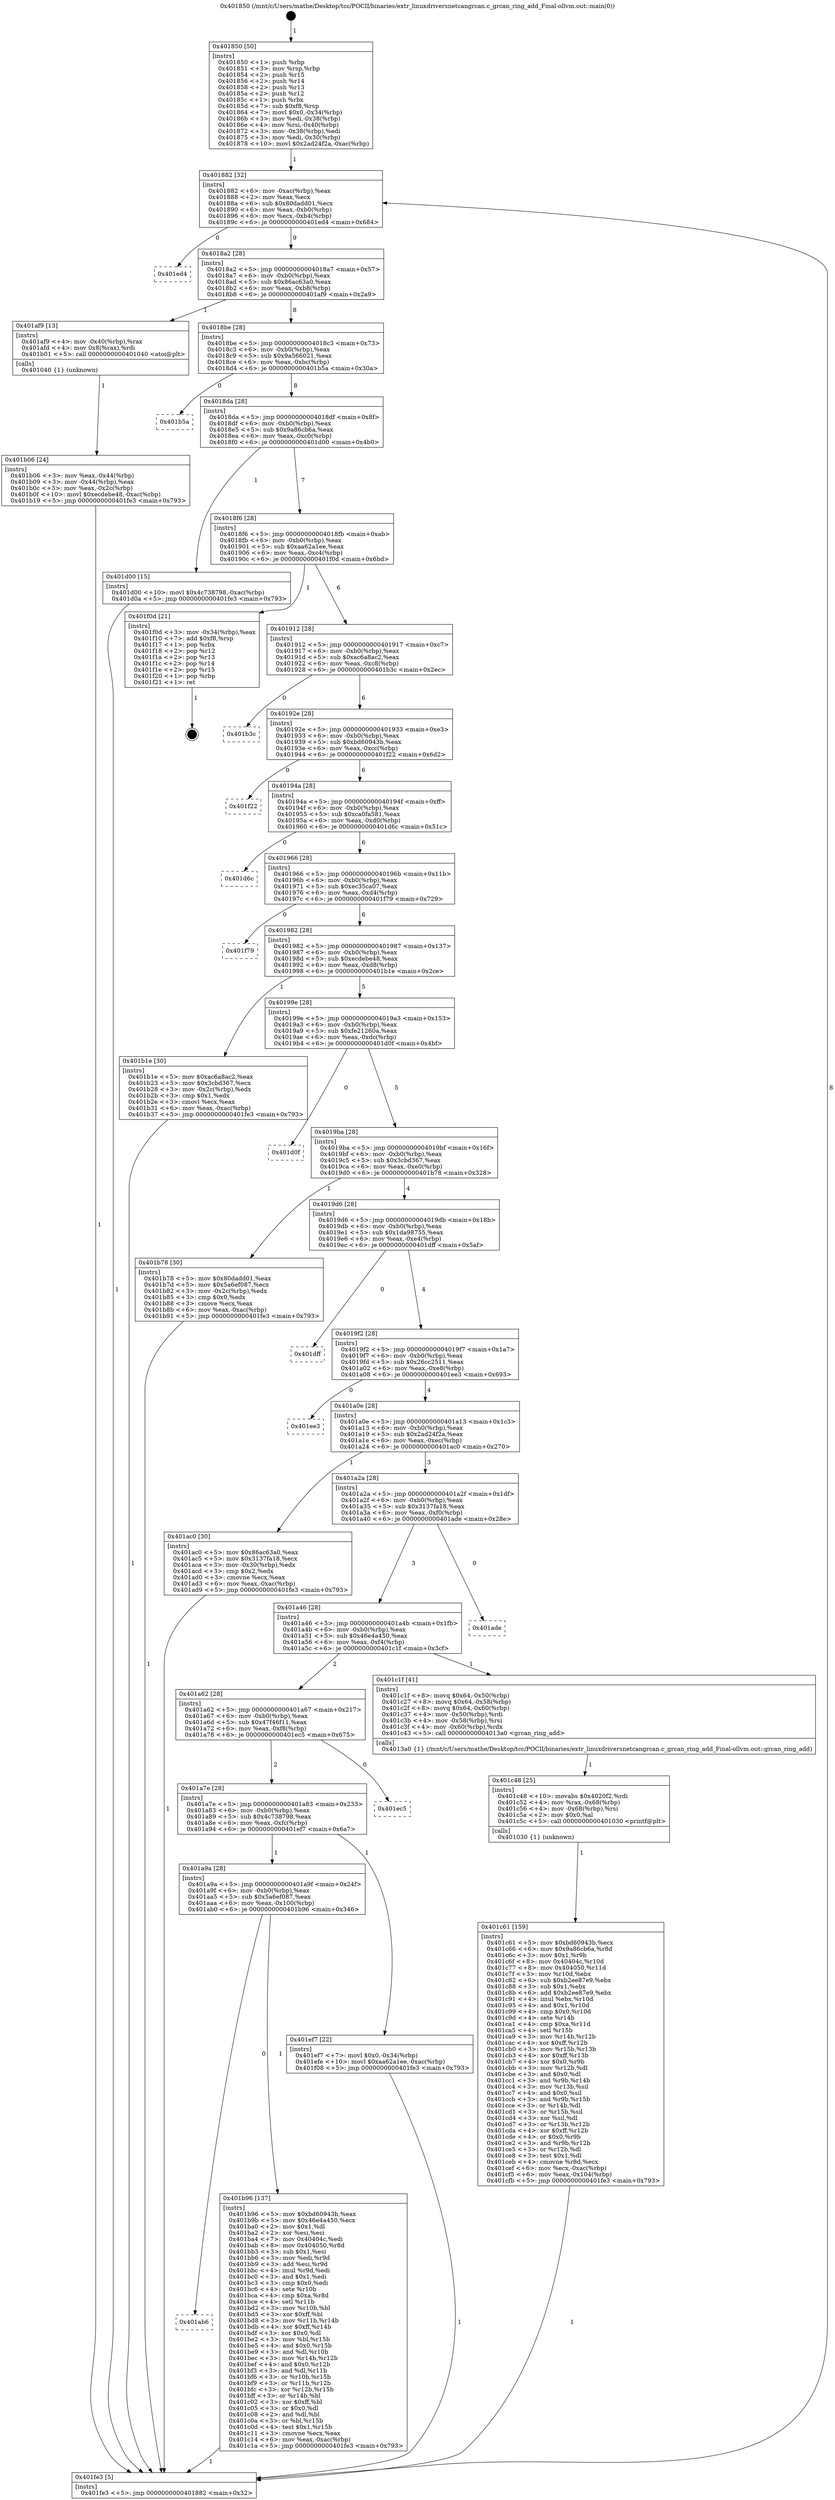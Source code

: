 digraph "0x401850" {
  label = "0x401850 (/mnt/c/Users/mathe/Desktop/tcc/POCII/binaries/extr_linuxdriversnetcangrcan.c_grcan_ring_add_Final-ollvm.out::main(0))"
  labelloc = "t"
  node[shape=record]

  Entry [label="",width=0.3,height=0.3,shape=circle,fillcolor=black,style=filled]
  "0x401882" [label="{
     0x401882 [32]\l
     | [instrs]\l
     &nbsp;&nbsp;0x401882 \<+6\>: mov -0xac(%rbp),%eax\l
     &nbsp;&nbsp;0x401888 \<+2\>: mov %eax,%ecx\l
     &nbsp;&nbsp;0x40188a \<+6\>: sub $0x80dadd01,%ecx\l
     &nbsp;&nbsp;0x401890 \<+6\>: mov %eax,-0xb0(%rbp)\l
     &nbsp;&nbsp;0x401896 \<+6\>: mov %ecx,-0xb4(%rbp)\l
     &nbsp;&nbsp;0x40189c \<+6\>: je 0000000000401ed4 \<main+0x684\>\l
  }"]
  "0x401ed4" [label="{
     0x401ed4\l
  }", style=dashed]
  "0x4018a2" [label="{
     0x4018a2 [28]\l
     | [instrs]\l
     &nbsp;&nbsp;0x4018a2 \<+5\>: jmp 00000000004018a7 \<main+0x57\>\l
     &nbsp;&nbsp;0x4018a7 \<+6\>: mov -0xb0(%rbp),%eax\l
     &nbsp;&nbsp;0x4018ad \<+5\>: sub $0x86ac63a0,%eax\l
     &nbsp;&nbsp;0x4018b2 \<+6\>: mov %eax,-0xb8(%rbp)\l
     &nbsp;&nbsp;0x4018b8 \<+6\>: je 0000000000401af9 \<main+0x2a9\>\l
  }"]
  Exit [label="",width=0.3,height=0.3,shape=circle,fillcolor=black,style=filled,peripheries=2]
  "0x401af9" [label="{
     0x401af9 [13]\l
     | [instrs]\l
     &nbsp;&nbsp;0x401af9 \<+4\>: mov -0x40(%rbp),%rax\l
     &nbsp;&nbsp;0x401afd \<+4\>: mov 0x8(%rax),%rdi\l
     &nbsp;&nbsp;0x401b01 \<+5\>: call 0000000000401040 \<atoi@plt\>\l
     | [calls]\l
     &nbsp;&nbsp;0x401040 \{1\} (unknown)\l
  }"]
  "0x4018be" [label="{
     0x4018be [28]\l
     | [instrs]\l
     &nbsp;&nbsp;0x4018be \<+5\>: jmp 00000000004018c3 \<main+0x73\>\l
     &nbsp;&nbsp;0x4018c3 \<+6\>: mov -0xb0(%rbp),%eax\l
     &nbsp;&nbsp;0x4018c9 \<+5\>: sub $0x9a566021,%eax\l
     &nbsp;&nbsp;0x4018ce \<+6\>: mov %eax,-0xbc(%rbp)\l
     &nbsp;&nbsp;0x4018d4 \<+6\>: je 0000000000401b5a \<main+0x30a\>\l
  }"]
  "0x401c61" [label="{
     0x401c61 [159]\l
     | [instrs]\l
     &nbsp;&nbsp;0x401c61 \<+5\>: mov $0xbd60943b,%ecx\l
     &nbsp;&nbsp;0x401c66 \<+6\>: mov $0x9a86cb6a,%r8d\l
     &nbsp;&nbsp;0x401c6c \<+3\>: mov $0x1,%r9b\l
     &nbsp;&nbsp;0x401c6f \<+8\>: mov 0x40404c,%r10d\l
     &nbsp;&nbsp;0x401c77 \<+8\>: mov 0x404050,%r11d\l
     &nbsp;&nbsp;0x401c7f \<+3\>: mov %r10d,%ebx\l
     &nbsp;&nbsp;0x401c82 \<+6\>: sub $0xb2ee87e9,%ebx\l
     &nbsp;&nbsp;0x401c88 \<+3\>: sub $0x1,%ebx\l
     &nbsp;&nbsp;0x401c8b \<+6\>: add $0xb2ee87e9,%ebx\l
     &nbsp;&nbsp;0x401c91 \<+4\>: imul %ebx,%r10d\l
     &nbsp;&nbsp;0x401c95 \<+4\>: and $0x1,%r10d\l
     &nbsp;&nbsp;0x401c99 \<+4\>: cmp $0x0,%r10d\l
     &nbsp;&nbsp;0x401c9d \<+4\>: sete %r14b\l
     &nbsp;&nbsp;0x401ca1 \<+4\>: cmp $0xa,%r11d\l
     &nbsp;&nbsp;0x401ca5 \<+4\>: setl %r15b\l
     &nbsp;&nbsp;0x401ca9 \<+3\>: mov %r14b,%r12b\l
     &nbsp;&nbsp;0x401cac \<+4\>: xor $0xff,%r12b\l
     &nbsp;&nbsp;0x401cb0 \<+3\>: mov %r15b,%r13b\l
     &nbsp;&nbsp;0x401cb3 \<+4\>: xor $0xff,%r13b\l
     &nbsp;&nbsp;0x401cb7 \<+4\>: xor $0x0,%r9b\l
     &nbsp;&nbsp;0x401cbb \<+3\>: mov %r12b,%dl\l
     &nbsp;&nbsp;0x401cbe \<+3\>: and $0x0,%dl\l
     &nbsp;&nbsp;0x401cc1 \<+3\>: and %r9b,%r14b\l
     &nbsp;&nbsp;0x401cc4 \<+3\>: mov %r13b,%sil\l
     &nbsp;&nbsp;0x401cc7 \<+4\>: and $0x0,%sil\l
     &nbsp;&nbsp;0x401ccb \<+3\>: and %r9b,%r15b\l
     &nbsp;&nbsp;0x401cce \<+3\>: or %r14b,%dl\l
     &nbsp;&nbsp;0x401cd1 \<+3\>: or %r15b,%sil\l
     &nbsp;&nbsp;0x401cd4 \<+3\>: xor %sil,%dl\l
     &nbsp;&nbsp;0x401cd7 \<+3\>: or %r13b,%r12b\l
     &nbsp;&nbsp;0x401cda \<+4\>: xor $0xff,%r12b\l
     &nbsp;&nbsp;0x401cde \<+4\>: or $0x0,%r9b\l
     &nbsp;&nbsp;0x401ce2 \<+3\>: and %r9b,%r12b\l
     &nbsp;&nbsp;0x401ce5 \<+3\>: or %r12b,%dl\l
     &nbsp;&nbsp;0x401ce8 \<+3\>: test $0x1,%dl\l
     &nbsp;&nbsp;0x401ceb \<+4\>: cmovne %r8d,%ecx\l
     &nbsp;&nbsp;0x401cef \<+6\>: mov %ecx,-0xac(%rbp)\l
     &nbsp;&nbsp;0x401cf5 \<+6\>: mov %eax,-0x104(%rbp)\l
     &nbsp;&nbsp;0x401cfb \<+5\>: jmp 0000000000401fe3 \<main+0x793\>\l
  }"]
  "0x401b5a" [label="{
     0x401b5a\l
  }", style=dashed]
  "0x4018da" [label="{
     0x4018da [28]\l
     | [instrs]\l
     &nbsp;&nbsp;0x4018da \<+5\>: jmp 00000000004018df \<main+0x8f\>\l
     &nbsp;&nbsp;0x4018df \<+6\>: mov -0xb0(%rbp),%eax\l
     &nbsp;&nbsp;0x4018e5 \<+5\>: sub $0x9a86cb6a,%eax\l
     &nbsp;&nbsp;0x4018ea \<+6\>: mov %eax,-0xc0(%rbp)\l
     &nbsp;&nbsp;0x4018f0 \<+6\>: je 0000000000401d00 \<main+0x4b0\>\l
  }"]
  "0x401c48" [label="{
     0x401c48 [25]\l
     | [instrs]\l
     &nbsp;&nbsp;0x401c48 \<+10\>: movabs $0x4020f2,%rdi\l
     &nbsp;&nbsp;0x401c52 \<+4\>: mov %rax,-0x68(%rbp)\l
     &nbsp;&nbsp;0x401c56 \<+4\>: mov -0x68(%rbp),%rsi\l
     &nbsp;&nbsp;0x401c5a \<+2\>: mov $0x0,%al\l
     &nbsp;&nbsp;0x401c5c \<+5\>: call 0000000000401030 \<printf@plt\>\l
     | [calls]\l
     &nbsp;&nbsp;0x401030 \{1\} (unknown)\l
  }"]
  "0x401d00" [label="{
     0x401d00 [15]\l
     | [instrs]\l
     &nbsp;&nbsp;0x401d00 \<+10\>: movl $0x4c738798,-0xac(%rbp)\l
     &nbsp;&nbsp;0x401d0a \<+5\>: jmp 0000000000401fe3 \<main+0x793\>\l
  }"]
  "0x4018f6" [label="{
     0x4018f6 [28]\l
     | [instrs]\l
     &nbsp;&nbsp;0x4018f6 \<+5\>: jmp 00000000004018fb \<main+0xab\>\l
     &nbsp;&nbsp;0x4018fb \<+6\>: mov -0xb0(%rbp),%eax\l
     &nbsp;&nbsp;0x401901 \<+5\>: sub $0xaa62a1ee,%eax\l
     &nbsp;&nbsp;0x401906 \<+6\>: mov %eax,-0xc4(%rbp)\l
     &nbsp;&nbsp;0x40190c \<+6\>: je 0000000000401f0d \<main+0x6bd\>\l
  }"]
  "0x401ab6" [label="{
     0x401ab6\l
  }", style=dashed]
  "0x401f0d" [label="{
     0x401f0d [21]\l
     | [instrs]\l
     &nbsp;&nbsp;0x401f0d \<+3\>: mov -0x34(%rbp),%eax\l
     &nbsp;&nbsp;0x401f10 \<+7\>: add $0xf8,%rsp\l
     &nbsp;&nbsp;0x401f17 \<+1\>: pop %rbx\l
     &nbsp;&nbsp;0x401f18 \<+2\>: pop %r12\l
     &nbsp;&nbsp;0x401f1a \<+2\>: pop %r13\l
     &nbsp;&nbsp;0x401f1c \<+2\>: pop %r14\l
     &nbsp;&nbsp;0x401f1e \<+2\>: pop %r15\l
     &nbsp;&nbsp;0x401f20 \<+1\>: pop %rbp\l
     &nbsp;&nbsp;0x401f21 \<+1\>: ret\l
  }"]
  "0x401912" [label="{
     0x401912 [28]\l
     | [instrs]\l
     &nbsp;&nbsp;0x401912 \<+5\>: jmp 0000000000401917 \<main+0xc7\>\l
     &nbsp;&nbsp;0x401917 \<+6\>: mov -0xb0(%rbp),%eax\l
     &nbsp;&nbsp;0x40191d \<+5\>: sub $0xac6a8ac2,%eax\l
     &nbsp;&nbsp;0x401922 \<+6\>: mov %eax,-0xc8(%rbp)\l
     &nbsp;&nbsp;0x401928 \<+6\>: je 0000000000401b3c \<main+0x2ec\>\l
  }"]
  "0x401b96" [label="{
     0x401b96 [137]\l
     | [instrs]\l
     &nbsp;&nbsp;0x401b96 \<+5\>: mov $0xbd60943b,%eax\l
     &nbsp;&nbsp;0x401b9b \<+5\>: mov $0x46e4a450,%ecx\l
     &nbsp;&nbsp;0x401ba0 \<+2\>: mov $0x1,%dl\l
     &nbsp;&nbsp;0x401ba2 \<+2\>: xor %esi,%esi\l
     &nbsp;&nbsp;0x401ba4 \<+7\>: mov 0x40404c,%edi\l
     &nbsp;&nbsp;0x401bab \<+8\>: mov 0x404050,%r8d\l
     &nbsp;&nbsp;0x401bb3 \<+3\>: sub $0x1,%esi\l
     &nbsp;&nbsp;0x401bb6 \<+3\>: mov %edi,%r9d\l
     &nbsp;&nbsp;0x401bb9 \<+3\>: add %esi,%r9d\l
     &nbsp;&nbsp;0x401bbc \<+4\>: imul %r9d,%edi\l
     &nbsp;&nbsp;0x401bc0 \<+3\>: and $0x1,%edi\l
     &nbsp;&nbsp;0x401bc3 \<+3\>: cmp $0x0,%edi\l
     &nbsp;&nbsp;0x401bc6 \<+4\>: sete %r10b\l
     &nbsp;&nbsp;0x401bca \<+4\>: cmp $0xa,%r8d\l
     &nbsp;&nbsp;0x401bce \<+4\>: setl %r11b\l
     &nbsp;&nbsp;0x401bd2 \<+3\>: mov %r10b,%bl\l
     &nbsp;&nbsp;0x401bd5 \<+3\>: xor $0xff,%bl\l
     &nbsp;&nbsp;0x401bd8 \<+3\>: mov %r11b,%r14b\l
     &nbsp;&nbsp;0x401bdb \<+4\>: xor $0xff,%r14b\l
     &nbsp;&nbsp;0x401bdf \<+3\>: xor $0x0,%dl\l
     &nbsp;&nbsp;0x401be2 \<+3\>: mov %bl,%r15b\l
     &nbsp;&nbsp;0x401be5 \<+4\>: and $0x0,%r15b\l
     &nbsp;&nbsp;0x401be9 \<+3\>: and %dl,%r10b\l
     &nbsp;&nbsp;0x401bec \<+3\>: mov %r14b,%r12b\l
     &nbsp;&nbsp;0x401bef \<+4\>: and $0x0,%r12b\l
     &nbsp;&nbsp;0x401bf3 \<+3\>: and %dl,%r11b\l
     &nbsp;&nbsp;0x401bf6 \<+3\>: or %r10b,%r15b\l
     &nbsp;&nbsp;0x401bf9 \<+3\>: or %r11b,%r12b\l
     &nbsp;&nbsp;0x401bfc \<+3\>: xor %r12b,%r15b\l
     &nbsp;&nbsp;0x401bff \<+3\>: or %r14b,%bl\l
     &nbsp;&nbsp;0x401c02 \<+3\>: xor $0xff,%bl\l
     &nbsp;&nbsp;0x401c05 \<+3\>: or $0x0,%dl\l
     &nbsp;&nbsp;0x401c08 \<+2\>: and %dl,%bl\l
     &nbsp;&nbsp;0x401c0a \<+3\>: or %bl,%r15b\l
     &nbsp;&nbsp;0x401c0d \<+4\>: test $0x1,%r15b\l
     &nbsp;&nbsp;0x401c11 \<+3\>: cmovne %ecx,%eax\l
     &nbsp;&nbsp;0x401c14 \<+6\>: mov %eax,-0xac(%rbp)\l
     &nbsp;&nbsp;0x401c1a \<+5\>: jmp 0000000000401fe3 \<main+0x793\>\l
  }"]
  "0x401b3c" [label="{
     0x401b3c\l
  }", style=dashed]
  "0x40192e" [label="{
     0x40192e [28]\l
     | [instrs]\l
     &nbsp;&nbsp;0x40192e \<+5\>: jmp 0000000000401933 \<main+0xe3\>\l
     &nbsp;&nbsp;0x401933 \<+6\>: mov -0xb0(%rbp),%eax\l
     &nbsp;&nbsp;0x401939 \<+5\>: sub $0xbd60943b,%eax\l
     &nbsp;&nbsp;0x40193e \<+6\>: mov %eax,-0xcc(%rbp)\l
     &nbsp;&nbsp;0x401944 \<+6\>: je 0000000000401f22 \<main+0x6d2\>\l
  }"]
  "0x401a9a" [label="{
     0x401a9a [28]\l
     | [instrs]\l
     &nbsp;&nbsp;0x401a9a \<+5\>: jmp 0000000000401a9f \<main+0x24f\>\l
     &nbsp;&nbsp;0x401a9f \<+6\>: mov -0xb0(%rbp),%eax\l
     &nbsp;&nbsp;0x401aa5 \<+5\>: sub $0x5a6ef087,%eax\l
     &nbsp;&nbsp;0x401aaa \<+6\>: mov %eax,-0x100(%rbp)\l
     &nbsp;&nbsp;0x401ab0 \<+6\>: je 0000000000401b96 \<main+0x346\>\l
  }"]
  "0x401f22" [label="{
     0x401f22\l
  }", style=dashed]
  "0x40194a" [label="{
     0x40194a [28]\l
     | [instrs]\l
     &nbsp;&nbsp;0x40194a \<+5\>: jmp 000000000040194f \<main+0xff\>\l
     &nbsp;&nbsp;0x40194f \<+6\>: mov -0xb0(%rbp),%eax\l
     &nbsp;&nbsp;0x401955 \<+5\>: sub $0xca0fa581,%eax\l
     &nbsp;&nbsp;0x40195a \<+6\>: mov %eax,-0xd0(%rbp)\l
     &nbsp;&nbsp;0x401960 \<+6\>: je 0000000000401d6c \<main+0x51c\>\l
  }"]
  "0x401ef7" [label="{
     0x401ef7 [22]\l
     | [instrs]\l
     &nbsp;&nbsp;0x401ef7 \<+7\>: movl $0x0,-0x34(%rbp)\l
     &nbsp;&nbsp;0x401efe \<+10\>: movl $0xaa62a1ee,-0xac(%rbp)\l
     &nbsp;&nbsp;0x401f08 \<+5\>: jmp 0000000000401fe3 \<main+0x793\>\l
  }"]
  "0x401d6c" [label="{
     0x401d6c\l
  }", style=dashed]
  "0x401966" [label="{
     0x401966 [28]\l
     | [instrs]\l
     &nbsp;&nbsp;0x401966 \<+5\>: jmp 000000000040196b \<main+0x11b\>\l
     &nbsp;&nbsp;0x40196b \<+6\>: mov -0xb0(%rbp),%eax\l
     &nbsp;&nbsp;0x401971 \<+5\>: sub $0xec35ca07,%eax\l
     &nbsp;&nbsp;0x401976 \<+6\>: mov %eax,-0xd4(%rbp)\l
     &nbsp;&nbsp;0x40197c \<+6\>: je 0000000000401f79 \<main+0x729\>\l
  }"]
  "0x401a7e" [label="{
     0x401a7e [28]\l
     | [instrs]\l
     &nbsp;&nbsp;0x401a7e \<+5\>: jmp 0000000000401a83 \<main+0x233\>\l
     &nbsp;&nbsp;0x401a83 \<+6\>: mov -0xb0(%rbp),%eax\l
     &nbsp;&nbsp;0x401a89 \<+5\>: sub $0x4c738798,%eax\l
     &nbsp;&nbsp;0x401a8e \<+6\>: mov %eax,-0xfc(%rbp)\l
     &nbsp;&nbsp;0x401a94 \<+6\>: je 0000000000401ef7 \<main+0x6a7\>\l
  }"]
  "0x401f79" [label="{
     0x401f79\l
  }", style=dashed]
  "0x401982" [label="{
     0x401982 [28]\l
     | [instrs]\l
     &nbsp;&nbsp;0x401982 \<+5\>: jmp 0000000000401987 \<main+0x137\>\l
     &nbsp;&nbsp;0x401987 \<+6\>: mov -0xb0(%rbp),%eax\l
     &nbsp;&nbsp;0x40198d \<+5\>: sub $0xecdebe48,%eax\l
     &nbsp;&nbsp;0x401992 \<+6\>: mov %eax,-0xd8(%rbp)\l
     &nbsp;&nbsp;0x401998 \<+6\>: je 0000000000401b1e \<main+0x2ce\>\l
  }"]
  "0x401ec5" [label="{
     0x401ec5\l
  }", style=dashed]
  "0x401b1e" [label="{
     0x401b1e [30]\l
     | [instrs]\l
     &nbsp;&nbsp;0x401b1e \<+5\>: mov $0xac6a8ac2,%eax\l
     &nbsp;&nbsp;0x401b23 \<+5\>: mov $0x3cbd367,%ecx\l
     &nbsp;&nbsp;0x401b28 \<+3\>: mov -0x2c(%rbp),%edx\l
     &nbsp;&nbsp;0x401b2b \<+3\>: cmp $0x1,%edx\l
     &nbsp;&nbsp;0x401b2e \<+3\>: cmovl %ecx,%eax\l
     &nbsp;&nbsp;0x401b31 \<+6\>: mov %eax,-0xac(%rbp)\l
     &nbsp;&nbsp;0x401b37 \<+5\>: jmp 0000000000401fe3 \<main+0x793\>\l
  }"]
  "0x40199e" [label="{
     0x40199e [28]\l
     | [instrs]\l
     &nbsp;&nbsp;0x40199e \<+5\>: jmp 00000000004019a3 \<main+0x153\>\l
     &nbsp;&nbsp;0x4019a3 \<+6\>: mov -0xb0(%rbp),%eax\l
     &nbsp;&nbsp;0x4019a9 \<+5\>: sub $0xfe21260a,%eax\l
     &nbsp;&nbsp;0x4019ae \<+6\>: mov %eax,-0xdc(%rbp)\l
     &nbsp;&nbsp;0x4019b4 \<+6\>: je 0000000000401d0f \<main+0x4bf\>\l
  }"]
  "0x401a62" [label="{
     0x401a62 [28]\l
     | [instrs]\l
     &nbsp;&nbsp;0x401a62 \<+5\>: jmp 0000000000401a67 \<main+0x217\>\l
     &nbsp;&nbsp;0x401a67 \<+6\>: mov -0xb0(%rbp),%eax\l
     &nbsp;&nbsp;0x401a6d \<+5\>: sub $0x47f46f11,%eax\l
     &nbsp;&nbsp;0x401a72 \<+6\>: mov %eax,-0xf8(%rbp)\l
     &nbsp;&nbsp;0x401a78 \<+6\>: je 0000000000401ec5 \<main+0x675\>\l
  }"]
  "0x401d0f" [label="{
     0x401d0f\l
  }", style=dashed]
  "0x4019ba" [label="{
     0x4019ba [28]\l
     | [instrs]\l
     &nbsp;&nbsp;0x4019ba \<+5\>: jmp 00000000004019bf \<main+0x16f\>\l
     &nbsp;&nbsp;0x4019bf \<+6\>: mov -0xb0(%rbp),%eax\l
     &nbsp;&nbsp;0x4019c5 \<+5\>: sub $0x3cbd367,%eax\l
     &nbsp;&nbsp;0x4019ca \<+6\>: mov %eax,-0xe0(%rbp)\l
     &nbsp;&nbsp;0x4019d0 \<+6\>: je 0000000000401b78 \<main+0x328\>\l
  }"]
  "0x401c1f" [label="{
     0x401c1f [41]\l
     | [instrs]\l
     &nbsp;&nbsp;0x401c1f \<+8\>: movq $0x64,-0x50(%rbp)\l
     &nbsp;&nbsp;0x401c27 \<+8\>: movq $0x64,-0x58(%rbp)\l
     &nbsp;&nbsp;0x401c2f \<+8\>: movq $0x64,-0x60(%rbp)\l
     &nbsp;&nbsp;0x401c37 \<+4\>: mov -0x50(%rbp),%rdi\l
     &nbsp;&nbsp;0x401c3b \<+4\>: mov -0x58(%rbp),%rsi\l
     &nbsp;&nbsp;0x401c3f \<+4\>: mov -0x60(%rbp),%rdx\l
     &nbsp;&nbsp;0x401c43 \<+5\>: call 00000000004013a0 \<grcan_ring_add\>\l
     | [calls]\l
     &nbsp;&nbsp;0x4013a0 \{1\} (/mnt/c/Users/mathe/Desktop/tcc/POCII/binaries/extr_linuxdriversnetcangrcan.c_grcan_ring_add_Final-ollvm.out::grcan_ring_add)\l
  }"]
  "0x401b78" [label="{
     0x401b78 [30]\l
     | [instrs]\l
     &nbsp;&nbsp;0x401b78 \<+5\>: mov $0x80dadd01,%eax\l
     &nbsp;&nbsp;0x401b7d \<+5\>: mov $0x5a6ef087,%ecx\l
     &nbsp;&nbsp;0x401b82 \<+3\>: mov -0x2c(%rbp),%edx\l
     &nbsp;&nbsp;0x401b85 \<+3\>: cmp $0x0,%edx\l
     &nbsp;&nbsp;0x401b88 \<+3\>: cmove %ecx,%eax\l
     &nbsp;&nbsp;0x401b8b \<+6\>: mov %eax,-0xac(%rbp)\l
     &nbsp;&nbsp;0x401b91 \<+5\>: jmp 0000000000401fe3 \<main+0x793\>\l
  }"]
  "0x4019d6" [label="{
     0x4019d6 [28]\l
     | [instrs]\l
     &nbsp;&nbsp;0x4019d6 \<+5\>: jmp 00000000004019db \<main+0x18b\>\l
     &nbsp;&nbsp;0x4019db \<+6\>: mov -0xb0(%rbp),%eax\l
     &nbsp;&nbsp;0x4019e1 \<+5\>: sub $0x1da98755,%eax\l
     &nbsp;&nbsp;0x4019e6 \<+6\>: mov %eax,-0xe4(%rbp)\l
     &nbsp;&nbsp;0x4019ec \<+6\>: je 0000000000401dff \<main+0x5af\>\l
  }"]
  "0x401a46" [label="{
     0x401a46 [28]\l
     | [instrs]\l
     &nbsp;&nbsp;0x401a46 \<+5\>: jmp 0000000000401a4b \<main+0x1fb\>\l
     &nbsp;&nbsp;0x401a4b \<+6\>: mov -0xb0(%rbp),%eax\l
     &nbsp;&nbsp;0x401a51 \<+5\>: sub $0x46e4a450,%eax\l
     &nbsp;&nbsp;0x401a56 \<+6\>: mov %eax,-0xf4(%rbp)\l
     &nbsp;&nbsp;0x401a5c \<+6\>: je 0000000000401c1f \<main+0x3cf\>\l
  }"]
  "0x401dff" [label="{
     0x401dff\l
  }", style=dashed]
  "0x4019f2" [label="{
     0x4019f2 [28]\l
     | [instrs]\l
     &nbsp;&nbsp;0x4019f2 \<+5\>: jmp 00000000004019f7 \<main+0x1a7\>\l
     &nbsp;&nbsp;0x4019f7 \<+6\>: mov -0xb0(%rbp),%eax\l
     &nbsp;&nbsp;0x4019fd \<+5\>: sub $0x26cc2511,%eax\l
     &nbsp;&nbsp;0x401a02 \<+6\>: mov %eax,-0xe8(%rbp)\l
     &nbsp;&nbsp;0x401a08 \<+6\>: je 0000000000401ee3 \<main+0x693\>\l
  }"]
  "0x401ade" [label="{
     0x401ade\l
  }", style=dashed]
  "0x401ee3" [label="{
     0x401ee3\l
  }", style=dashed]
  "0x401a0e" [label="{
     0x401a0e [28]\l
     | [instrs]\l
     &nbsp;&nbsp;0x401a0e \<+5\>: jmp 0000000000401a13 \<main+0x1c3\>\l
     &nbsp;&nbsp;0x401a13 \<+6\>: mov -0xb0(%rbp),%eax\l
     &nbsp;&nbsp;0x401a19 \<+5\>: sub $0x2ad24f2a,%eax\l
     &nbsp;&nbsp;0x401a1e \<+6\>: mov %eax,-0xec(%rbp)\l
     &nbsp;&nbsp;0x401a24 \<+6\>: je 0000000000401ac0 \<main+0x270\>\l
  }"]
  "0x401b06" [label="{
     0x401b06 [24]\l
     | [instrs]\l
     &nbsp;&nbsp;0x401b06 \<+3\>: mov %eax,-0x44(%rbp)\l
     &nbsp;&nbsp;0x401b09 \<+3\>: mov -0x44(%rbp),%eax\l
     &nbsp;&nbsp;0x401b0c \<+3\>: mov %eax,-0x2c(%rbp)\l
     &nbsp;&nbsp;0x401b0f \<+10\>: movl $0xecdebe48,-0xac(%rbp)\l
     &nbsp;&nbsp;0x401b19 \<+5\>: jmp 0000000000401fe3 \<main+0x793\>\l
  }"]
  "0x401ac0" [label="{
     0x401ac0 [30]\l
     | [instrs]\l
     &nbsp;&nbsp;0x401ac0 \<+5\>: mov $0x86ac63a0,%eax\l
     &nbsp;&nbsp;0x401ac5 \<+5\>: mov $0x3137fa18,%ecx\l
     &nbsp;&nbsp;0x401aca \<+3\>: mov -0x30(%rbp),%edx\l
     &nbsp;&nbsp;0x401acd \<+3\>: cmp $0x2,%edx\l
     &nbsp;&nbsp;0x401ad0 \<+3\>: cmovne %ecx,%eax\l
     &nbsp;&nbsp;0x401ad3 \<+6\>: mov %eax,-0xac(%rbp)\l
     &nbsp;&nbsp;0x401ad9 \<+5\>: jmp 0000000000401fe3 \<main+0x793\>\l
  }"]
  "0x401a2a" [label="{
     0x401a2a [28]\l
     | [instrs]\l
     &nbsp;&nbsp;0x401a2a \<+5\>: jmp 0000000000401a2f \<main+0x1df\>\l
     &nbsp;&nbsp;0x401a2f \<+6\>: mov -0xb0(%rbp),%eax\l
     &nbsp;&nbsp;0x401a35 \<+5\>: sub $0x3137fa18,%eax\l
     &nbsp;&nbsp;0x401a3a \<+6\>: mov %eax,-0xf0(%rbp)\l
     &nbsp;&nbsp;0x401a40 \<+6\>: je 0000000000401ade \<main+0x28e\>\l
  }"]
  "0x401fe3" [label="{
     0x401fe3 [5]\l
     | [instrs]\l
     &nbsp;&nbsp;0x401fe3 \<+5\>: jmp 0000000000401882 \<main+0x32\>\l
  }"]
  "0x401850" [label="{
     0x401850 [50]\l
     | [instrs]\l
     &nbsp;&nbsp;0x401850 \<+1\>: push %rbp\l
     &nbsp;&nbsp;0x401851 \<+3\>: mov %rsp,%rbp\l
     &nbsp;&nbsp;0x401854 \<+2\>: push %r15\l
     &nbsp;&nbsp;0x401856 \<+2\>: push %r14\l
     &nbsp;&nbsp;0x401858 \<+2\>: push %r13\l
     &nbsp;&nbsp;0x40185a \<+2\>: push %r12\l
     &nbsp;&nbsp;0x40185c \<+1\>: push %rbx\l
     &nbsp;&nbsp;0x40185d \<+7\>: sub $0xf8,%rsp\l
     &nbsp;&nbsp;0x401864 \<+7\>: movl $0x0,-0x34(%rbp)\l
     &nbsp;&nbsp;0x40186b \<+3\>: mov %edi,-0x38(%rbp)\l
     &nbsp;&nbsp;0x40186e \<+4\>: mov %rsi,-0x40(%rbp)\l
     &nbsp;&nbsp;0x401872 \<+3\>: mov -0x38(%rbp),%edi\l
     &nbsp;&nbsp;0x401875 \<+3\>: mov %edi,-0x30(%rbp)\l
     &nbsp;&nbsp;0x401878 \<+10\>: movl $0x2ad24f2a,-0xac(%rbp)\l
  }"]
  Entry -> "0x401850" [label=" 1"]
  "0x401882" -> "0x401ed4" [label=" 0"]
  "0x401882" -> "0x4018a2" [label=" 9"]
  "0x401f0d" -> Exit [label=" 1"]
  "0x4018a2" -> "0x401af9" [label=" 1"]
  "0x4018a2" -> "0x4018be" [label=" 8"]
  "0x401ef7" -> "0x401fe3" [label=" 1"]
  "0x4018be" -> "0x401b5a" [label=" 0"]
  "0x4018be" -> "0x4018da" [label=" 8"]
  "0x401d00" -> "0x401fe3" [label=" 1"]
  "0x4018da" -> "0x401d00" [label=" 1"]
  "0x4018da" -> "0x4018f6" [label=" 7"]
  "0x401c61" -> "0x401fe3" [label=" 1"]
  "0x4018f6" -> "0x401f0d" [label=" 1"]
  "0x4018f6" -> "0x401912" [label=" 6"]
  "0x401c48" -> "0x401c61" [label=" 1"]
  "0x401912" -> "0x401b3c" [label=" 0"]
  "0x401912" -> "0x40192e" [label=" 6"]
  "0x401c1f" -> "0x401c48" [label=" 1"]
  "0x40192e" -> "0x401f22" [label=" 0"]
  "0x40192e" -> "0x40194a" [label=" 6"]
  "0x401a9a" -> "0x401ab6" [label=" 0"]
  "0x40194a" -> "0x401d6c" [label=" 0"]
  "0x40194a" -> "0x401966" [label=" 6"]
  "0x401a9a" -> "0x401b96" [label=" 1"]
  "0x401966" -> "0x401f79" [label=" 0"]
  "0x401966" -> "0x401982" [label=" 6"]
  "0x401a7e" -> "0x401a9a" [label=" 1"]
  "0x401982" -> "0x401b1e" [label=" 1"]
  "0x401982" -> "0x40199e" [label=" 5"]
  "0x401a7e" -> "0x401ef7" [label=" 1"]
  "0x40199e" -> "0x401d0f" [label=" 0"]
  "0x40199e" -> "0x4019ba" [label=" 5"]
  "0x401a62" -> "0x401a7e" [label=" 2"]
  "0x4019ba" -> "0x401b78" [label=" 1"]
  "0x4019ba" -> "0x4019d6" [label=" 4"]
  "0x401a62" -> "0x401ec5" [label=" 0"]
  "0x4019d6" -> "0x401dff" [label=" 0"]
  "0x4019d6" -> "0x4019f2" [label=" 4"]
  "0x401a46" -> "0x401a62" [label=" 2"]
  "0x4019f2" -> "0x401ee3" [label=" 0"]
  "0x4019f2" -> "0x401a0e" [label=" 4"]
  "0x401a46" -> "0x401c1f" [label=" 1"]
  "0x401a0e" -> "0x401ac0" [label=" 1"]
  "0x401a0e" -> "0x401a2a" [label=" 3"]
  "0x401ac0" -> "0x401fe3" [label=" 1"]
  "0x401850" -> "0x401882" [label=" 1"]
  "0x401fe3" -> "0x401882" [label=" 8"]
  "0x401af9" -> "0x401b06" [label=" 1"]
  "0x401b06" -> "0x401fe3" [label=" 1"]
  "0x401b1e" -> "0x401fe3" [label=" 1"]
  "0x401b78" -> "0x401fe3" [label=" 1"]
  "0x401b96" -> "0x401fe3" [label=" 1"]
  "0x401a2a" -> "0x401ade" [label=" 0"]
  "0x401a2a" -> "0x401a46" [label=" 3"]
}

